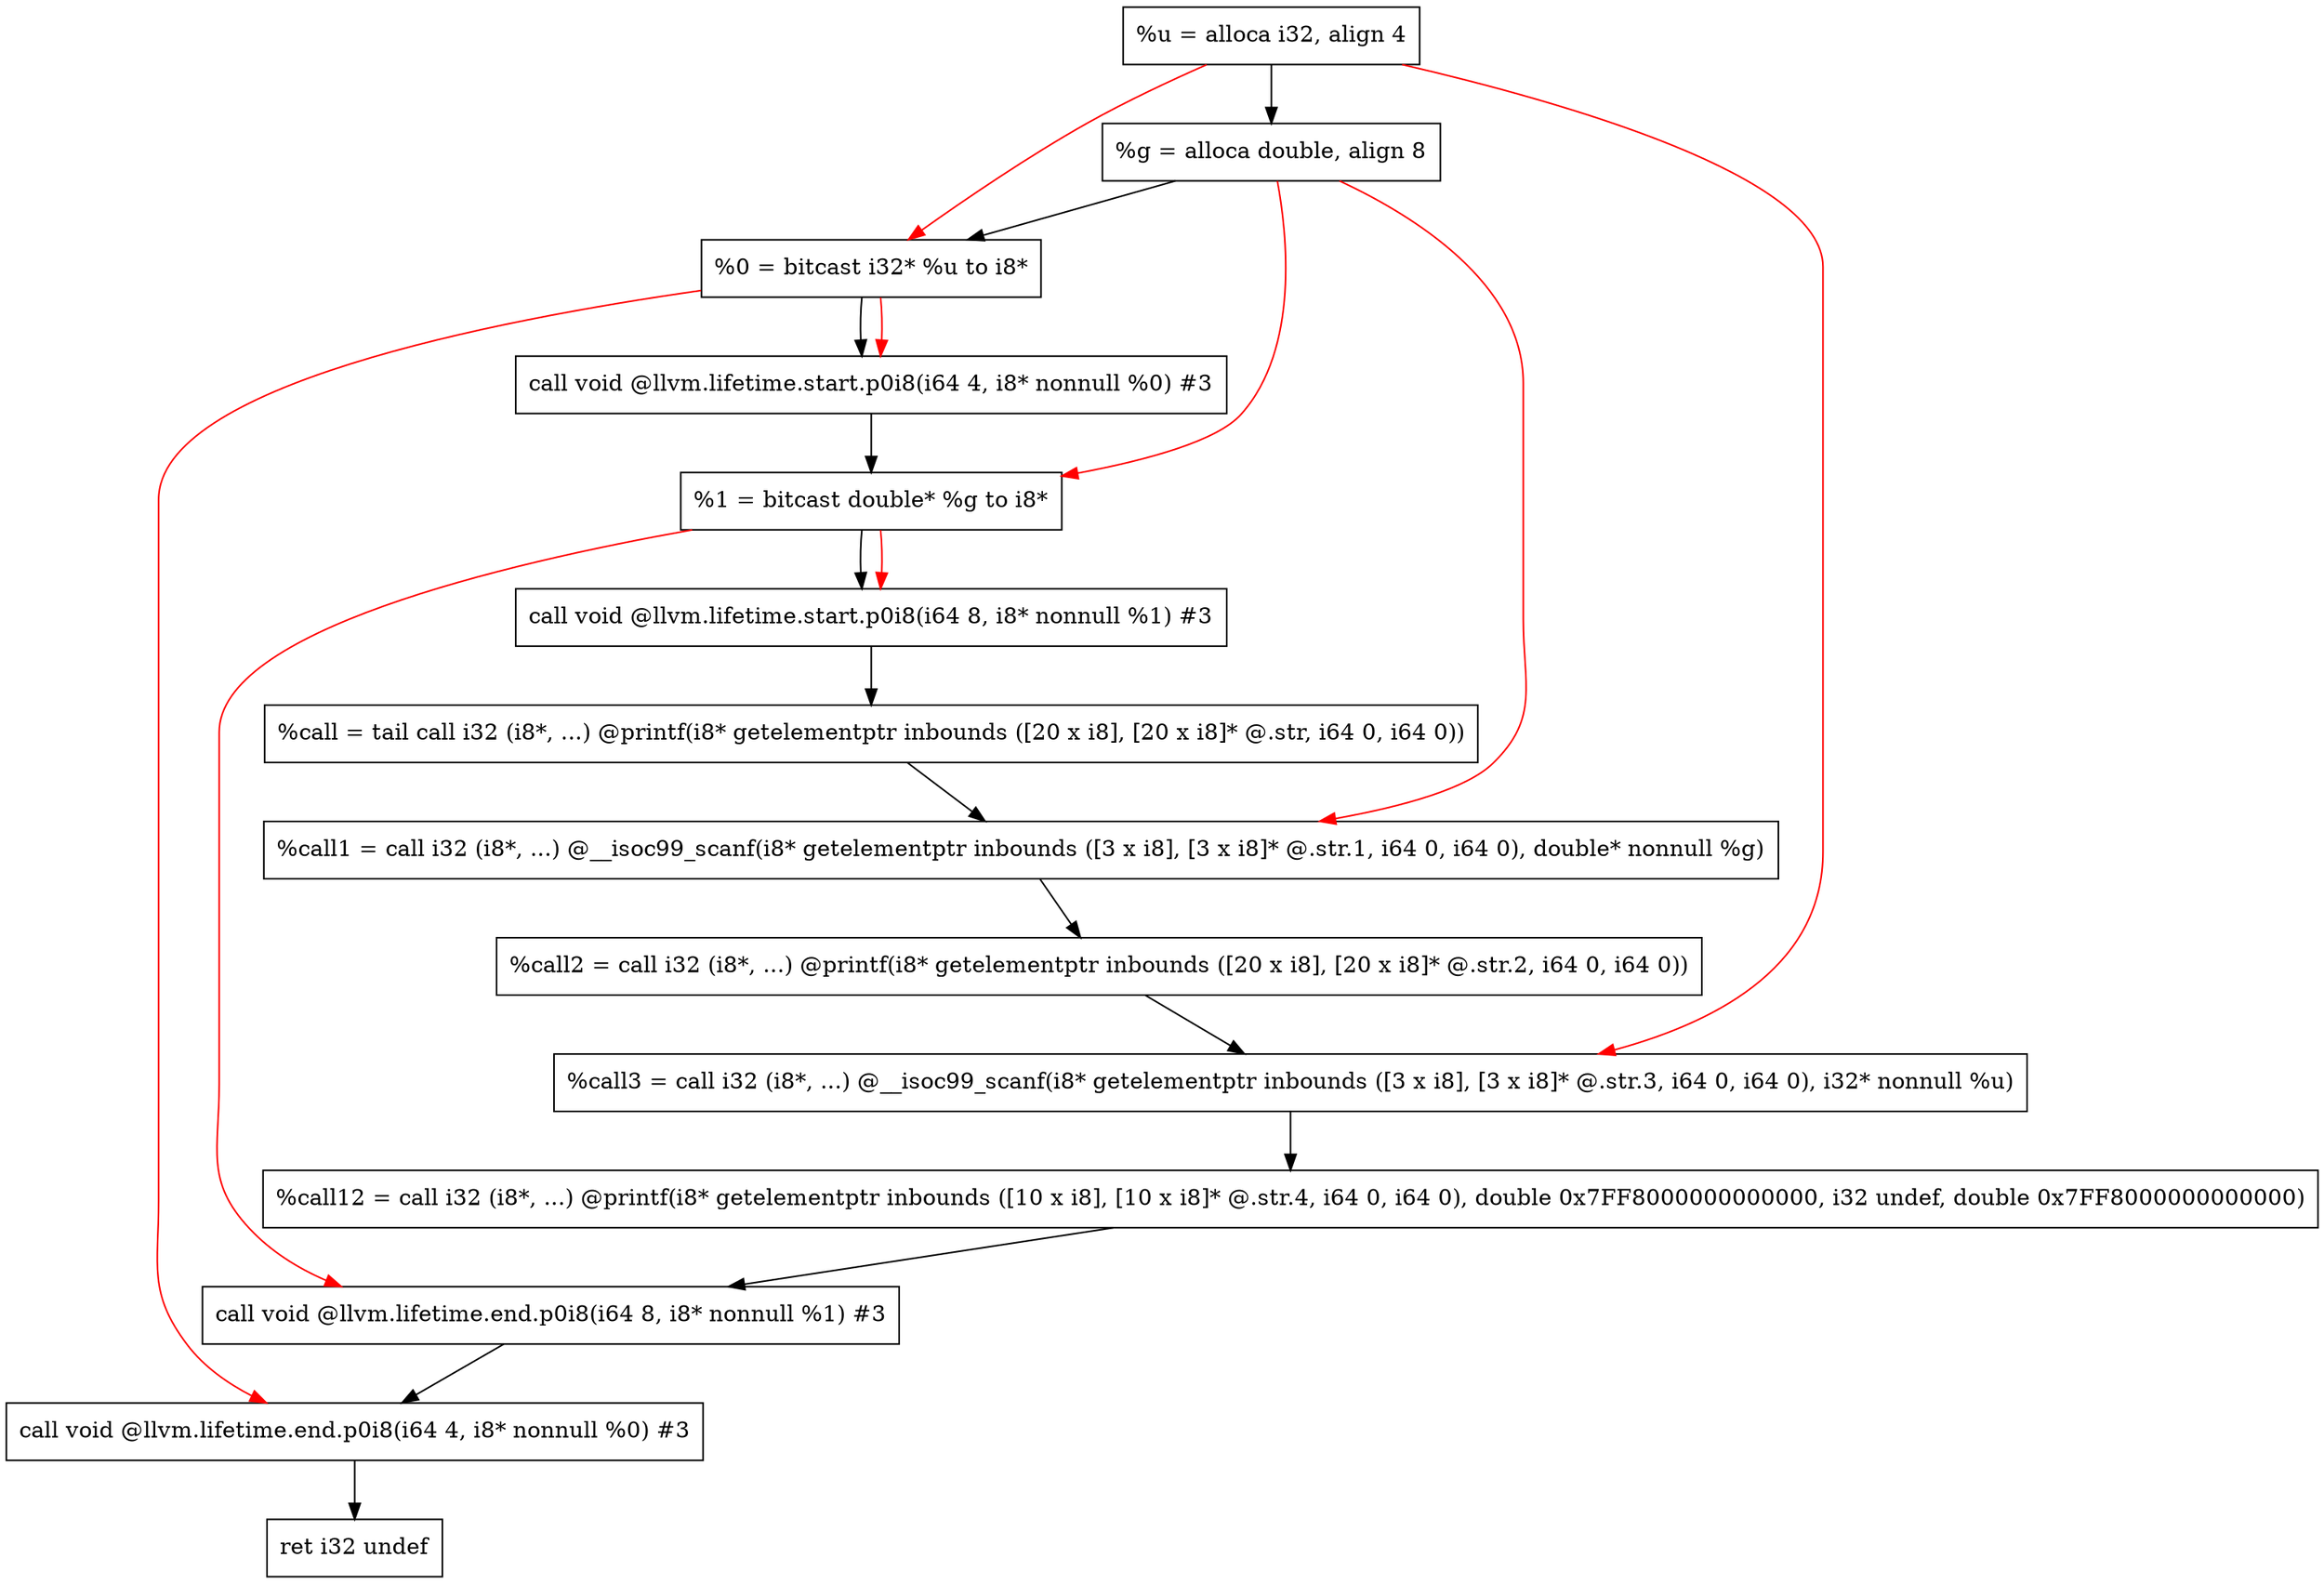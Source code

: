 digraph "CDFG for'func' function" {
	Node0x558790c40b98[shape=record, label="  %u = alloca i32, align 4"];
	Node0x558790c41258[shape=record, label="  %g = alloca double, align 8"];
	Node0x558790c412d8[shape=record, label="  %0 = bitcast i32* %u to i8*"];
	Node0x558790c41738[shape=record, label="  call void @llvm.lifetime.start.p0i8(i64 4, i8* nonnull %0) #3"];
	Node0x558790c41818[shape=record, label="  %1 = bitcast double* %g to i8*"];
	Node0x558790c41948[shape=record, label="  call void @llvm.lifetime.start.p0i8(i64 8, i8* nonnull %1) #3"];
	Node0x558790c41d10[shape=record, label="  %call = tail call i32 (i8*, ...) @printf(i8* getelementptr inbounds ([20 x i8], [20 x i8]* @.str, i64 0, i64 0))"];
	Node0x558790c41f58[shape=record, label="  %call1 = call i32 (i8*, ...) @__isoc99_scanf(i8* getelementptr inbounds ([3 x i8], [3 x i8]* @.str.1, i64 0, i64 0), double* nonnull %g)"];
	Node0x558790c420d0[shape=record, label="  %call2 = call i32 (i8*, ...) @printf(i8* getelementptr inbounds ([20 x i8], [20 x i8]* @.str.2, i64 0, i64 0))"];
	Node0x558790c42258[shape=record, label="  %call3 = call i32 (i8*, ...) @__isoc99_scanf(i8* getelementptr inbounds ([3 x i8], [3 x i8]* @.str.3, i64 0, i64 0), i32* nonnull %u)"];
	Node0x558790c43278[shape=record, label="  %call12 = call i32 (i8*, ...) @printf(i8* getelementptr inbounds ([10 x i8], [10 x i8]* @.str.4, i64 0, i64 0), double 0x7FF8000000000000, i32 undef, double 0x7FF8000000000000)"];
	Node0x558790c434d8[shape=record, label="  call void @llvm.lifetime.end.p0i8(i64 8, i8* nonnull %1) #3"];
	Node0x558790c43638[shape=record, label="  call void @llvm.lifetime.end.p0i8(i64 4, i8* nonnull %0) #3"];
	Node0x558790c436f8[shape=record, label="  ret i32 undef"];
	Node0x558790c40b98 -> Node0x558790c41258
	Node0x558790c41258 -> Node0x558790c412d8
	Node0x558790c412d8 -> Node0x558790c41738
	Node0x558790c41738 -> Node0x558790c41818
	Node0x558790c41818 -> Node0x558790c41948
	Node0x558790c41948 -> Node0x558790c41d10
	Node0x558790c41d10 -> Node0x558790c41f58
	Node0x558790c41f58 -> Node0x558790c420d0
	Node0x558790c420d0 -> Node0x558790c42258
	Node0x558790c42258 -> Node0x558790c43278
	Node0x558790c43278 -> Node0x558790c434d8
	Node0x558790c434d8 -> Node0x558790c43638
	Node0x558790c43638 -> Node0x558790c436f8
edge [color=red]
	Node0x558790c40b98 -> Node0x558790c412d8
	Node0x558790c412d8 -> Node0x558790c41738
	Node0x558790c41258 -> Node0x558790c41818
	Node0x558790c41818 -> Node0x558790c41948
	Node0x558790c41258 -> Node0x558790c41f58
	Node0x558790c40b98 -> Node0x558790c42258
	Node0x558790c41818 -> Node0x558790c434d8
	Node0x558790c412d8 -> Node0x558790c43638
}
